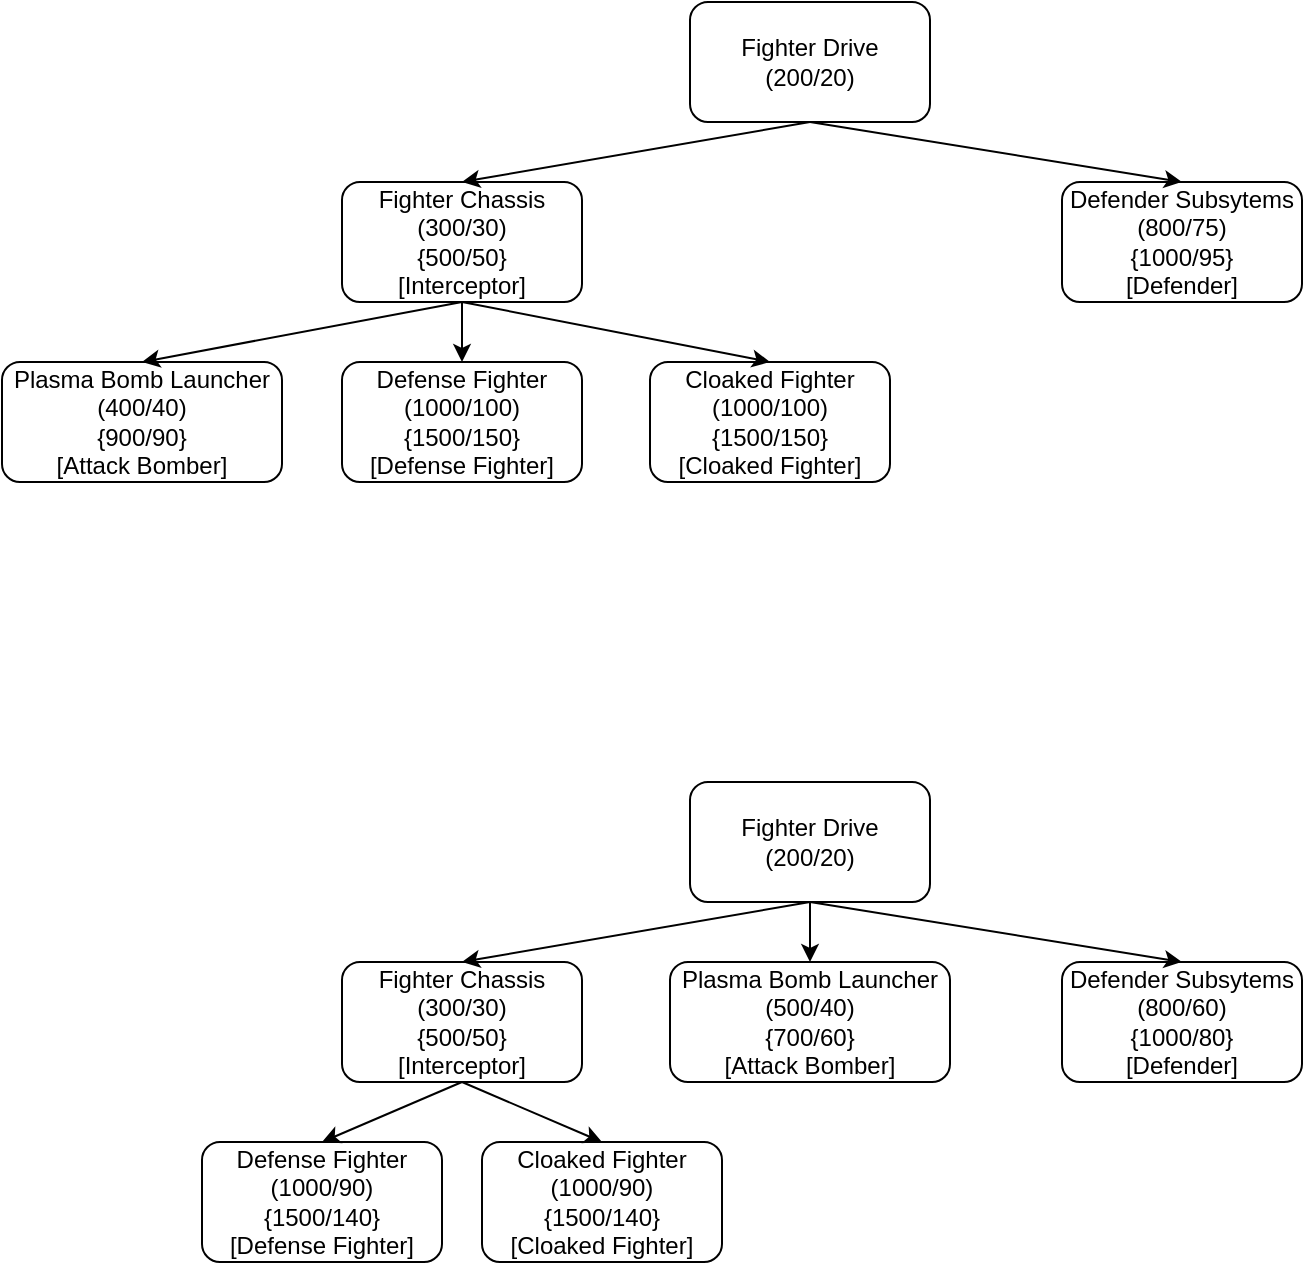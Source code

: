<mxfile version="13.0.5" type="onedrive"><diagram id="C5RBs43oDa-KdzZeNtuy" name="Page-1"><mxGraphModel dx="1577" dy="1085" grid="1" gridSize="10" guides="1" tooltips="1" connect="1" arrows="1" fold="1" page="1" pageScale="1" pageWidth="827" pageHeight="1169" math="0" shadow="0"><root><mxCell id="WIyWlLk6GJQsqaUBKTNV-0"/><mxCell id="WIyWlLk6GJQsqaUBKTNV-1" parent="WIyWlLk6GJQsqaUBKTNV-0"/><mxCell id="iddNs5TEefaRKRITeVFb-0" value="Fighter Drive&lt;br&gt;(200/20)" style="rounded=1;whiteSpace=wrap;html=1;" parent="WIyWlLk6GJQsqaUBKTNV-1" vertex="1"><mxGeometry x="354" y="60" width="120" height="60" as="geometry"/></mxCell><mxCell id="iddNs5TEefaRKRITeVFb-1" value="Fighter Chassis&lt;br&gt;(300/30)&lt;br&gt;{500/50}&lt;br&gt;[Interceptor]" style="rounded=1;whiteSpace=wrap;html=1;" parent="WIyWlLk6GJQsqaUBKTNV-1" vertex="1"><mxGeometry x="180" y="150" width="120" height="60" as="geometry"/></mxCell><mxCell id="iddNs5TEefaRKRITeVFb-2" value="Defender Subsytems&lt;br&gt;(800/75)&lt;br&gt;{1000/95}&lt;br&gt;[Defender]" style="rounded=1;whiteSpace=wrap;html=1;" parent="WIyWlLk6GJQsqaUBKTNV-1" vertex="1"><mxGeometry x="540" y="150" width="120" height="60" as="geometry"/></mxCell><mxCell id="iddNs5TEefaRKRITeVFb-3" value="Plasma Bomb Launcher&lt;br&gt;(400/40)&lt;br&gt;{900/90}&lt;br&gt;[Attack Bomber]" style="rounded=1;whiteSpace=wrap;html=1;" parent="WIyWlLk6GJQsqaUBKTNV-1" vertex="1"><mxGeometry x="10" y="240" width="140" height="60" as="geometry"/></mxCell><mxCell id="iddNs5TEefaRKRITeVFb-4" value="Defense Fighter&lt;br&gt;(1000/100)&lt;br&gt;{1500/150}&lt;br&gt;[Defense Fighter]" style="rounded=1;whiteSpace=wrap;html=1;" parent="WIyWlLk6GJQsqaUBKTNV-1" vertex="1"><mxGeometry x="180" y="240" width="120" height="60" as="geometry"/></mxCell><mxCell id="iddNs5TEefaRKRITeVFb-5" value="Cloaked Fighter&lt;br&gt;(1000/100)&lt;br&gt;{1500/150}&lt;br&gt;[Cloaked Fighter]" style="rounded=1;whiteSpace=wrap;html=1;" parent="WIyWlLk6GJQsqaUBKTNV-1" vertex="1"><mxGeometry x="334" y="240" width="120" height="60" as="geometry"/></mxCell><mxCell id="iddNs5TEefaRKRITeVFb-6" value="" style="endArrow=classic;html=1;exitX=0.5;exitY=1;exitDx=0;exitDy=0;entryX=0.5;entryY=0;entryDx=0;entryDy=0;" parent="WIyWlLk6GJQsqaUBKTNV-1" source="iddNs5TEefaRKRITeVFb-0" target="iddNs5TEefaRKRITeVFb-1" edge="1"><mxGeometry width="50" height="50" relative="1" as="geometry"><mxPoint x="390" y="370" as="sourcePoint"/><mxPoint x="440" y="320" as="targetPoint"/></mxGeometry></mxCell><mxCell id="iddNs5TEefaRKRITeVFb-9" value="" style="endArrow=classic;html=1;exitX=0.5;exitY=1;exitDx=0;exitDy=0;entryX=0.5;entryY=0;entryDx=0;entryDy=0;" parent="WIyWlLk6GJQsqaUBKTNV-1" source="iddNs5TEefaRKRITeVFb-1" target="iddNs5TEefaRKRITeVFb-3" edge="1"><mxGeometry width="50" height="50" relative="1" as="geometry"><mxPoint x="390" y="370" as="sourcePoint"/><mxPoint x="440" y="320" as="targetPoint"/></mxGeometry></mxCell><mxCell id="iddNs5TEefaRKRITeVFb-10" value="" style="endArrow=classic;html=1;exitX=0.5;exitY=1;exitDx=0;exitDy=0;entryX=0.5;entryY=0;entryDx=0;entryDy=0;" parent="WIyWlLk6GJQsqaUBKTNV-1" source="iddNs5TEefaRKRITeVFb-1" target="iddNs5TEefaRKRITeVFb-4" edge="1"><mxGeometry width="50" height="50" relative="1" as="geometry"><mxPoint x="250" y="220" as="sourcePoint"/><mxPoint x="90" y="250" as="targetPoint"/></mxGeometry></mxCell><mxCell id="iddNs5TEefaRKRITeVFb-11" value="" style="endArrow=classic;html=1;exitX=0.5;exitY=1;exitDx=0;exitDy=0;entryX=0.5;entryY=0;entryDx=0;entryDy=0;" parent="WIyWlLk6GJQsqaUBKTNV-1" source="iddNs5TEefaRKRITeVFb-1" target="iddNs5TEefaRKRITeVFb-5" edge="1"><mxGeometry width="50" height="50" relative="1" as="geometry"><mxPoint x="260" y="230" as="sourcePoint"/><mxPoint x="100" y="260" as="targetPoint"/></mxGeometry></mxCell><mxCell id="iddNs5TEefaRKRITeVFb-12" value="" style="endArrow=classic;html=1;exitX=0.5;exitY=1;exitDx=0;exitDy=0;entryX=0.5;entryY=0;entryDx=0;entryDy=0;" parent="WIyWlLk6GJQsqaUBKTNV-1" source="iddNs5TEefaRKRITeVFb-0" target="iddNs5TEefaRKRITeVFb-2" edge="1"><mxGeometry width="50" height="50" relative="1" as="geometry"><mxPoint x="364" y="130" as="sourcePoint"/><mxPoint x="310" y="160" as="targetPoint"/></mxGeometry></mxCell><mxCell id="bPGfTCtZMOl9NvqdLxf2-0" value="Fighter Drive&lt;br&gt;(200/20)" style="rounded=1;whiteSpace=wrap;html=1;" vertex="1" parent="WIyWlLk6GJQsqaUBKTNV-1"><mxGeometry x="354" y="450" width="120" height="60" as="geometry"/></mxCell><mxCell id="bPGfTCtZMOl9NvqdLxf2-1" value="Fighter Chassis&lt;br&gt;(300/30)&lt;br&gt;{500/50}&lt;br&gt;[Interceptor]" style="rounded=1;whiteSpace=wrap;html=1;" vertex="1" parent="WIyWlLk6GJQsqaUBKTNV-1"><mxGeometry x="180" y="540" width="120" height="60" as="geometry"/></mxCell><mxCell id="bPGfTCtZMOl9NvqdLxf2-2" value="Defender Subsytems&lt;br&gt;(800/60)&lt;br&gt;{1000/80}&lt;br&gt;[Defender]" style="rounded=1;whiteSpace=wrap;html=1;" vertex="1" parent="WIyWlLk6GJQsqaUBKTNV-1"><mxGeometry x="540" y="540" width="120" height="60" as="geometry"/></mxCell><mxCell id="bPGfTCtZMOl9NvqdLxf2-3" value="Plasma Bomb Launcher&lt;br&gt;(500/40)&lt;br&gt;{700/60}&lt;br&gt;[Attack Bomber]" style="rounded=1;whiteSpace=wrap;html=1;" vertex="1" parent="WIyWlLk6GJQsqaUBKTNV-1"><mxGeometry x="344" y="540" width="140" height="60" as="geometry"/></mxCell><mxCell id="bPGfTCtZMOl9NvqdLxf2-4" value="Defense Fighter&lt;br&gt;(1000/90)&lt;br&gt;{1500/140}&lt;br&gt;[Defense Fighter]" style="rounded=1;whiteSpace=wrap;html=1;" vertex="1" parent="WIyWlLk6GJQsqaUBKTNV-1"><mxGeometry x="110" y="630" width="120" height="60" as="geometry"/></mxCell><mxCell id="bPGfTCtZMOl9NvqdLxf2-5" value="Cloaked Fighter&lt;br&gt;(1000/90)&lt;br&gt;{1500/140}&lt;br&gt;[Cloaked Fighter]" style="rounded=1;whiteSpace=wrap;html=1;" vertex="1" parent="WIyWlLk6GJQsqaUBKTNV-1"><mxGeometry x="250" y="630" width="120" height="60" as="geometry"/></mxCell><mxCell id="bPGfTCtZMOl9NvqdLxf2-6" value="" style="endArrow=classic;html=1;exitX=0.5;exitY=1;exitDx=0;exitDy=0;entryX=0.5;entryY=0;entryDx=0;entryDy=0;" edge="1" parent="WIyWlLk6GJQsqaUBKTNV-1" source="bPGfTCtZMOl9NvqdLxf2-0" target="bPGfTCtZMOl9NvqdLxf2-1"><mxGeometry width="50" height="50" relative="1" as="geometry"><mxPoint x="390" y="760" as="sourcePoint"/><mxPoint x="440" y="710" as="targetPoint"/></mxGeometry></mxCell><mxCell id="bPGfTCtZMOl9NvqdLxf2-7" value="" style="endArrow=classic;html=1;exitX=0.5;exitY=1;exitDx=0;exitDy=0;entryX=0.5;entryY=0;entryDx=0;entryDy=0;" edge="1" parent="WIyWlLk6GJQsqaUBKTNV-1" source="bPGfTCtZMOl9NvqdLxf2-0" target="bPGfTCtZMOl9NvqdLxf2-3"><mxGeometry width="50" height="50" relative="1" as="geometry"><mxPoint x="390" y="760" as="sourcePoint"/><mxPoint x="440" y="710" as="targetPoint"/></mxGeometry></mxCell><mxCell id="bPGfTCtZMOl9NvqdLxf2-8" value="" style="endArrow=classic;html=1;exitX=0.5;exitY=1;exitDx=0;exitDy=0;entryX=0.5;entryY=0;entryDx=0;entryDy=0;" edge="1" parent="WIyWlLk6GJQsqaUBKTNV-1" source="bPGfTCtZMOl9NvqdLxf2-1" target="bPGfTCtZMOl9NvqdLxf2-4"><mxGeometry width="50" height="50" relative="1" as="geometry"><mxPoint x="250" y="610" as="sourcePoint"/><mxPoint x="90" y="640" as="targetPoint"/></mxGeometry></mxCell><mxCell id="bPGfTCtZMOl9NvqdLxf2-9" value="" style="endArrow=classic;html=1;exitX=0.5;exitY=1;exitDx=0;exitDy=0;entryX=0.5;entryY=0;entryDx=0;entryDy=0;" edge="1" parent="WIyWlLk6GJQsqaUBKTNV-1" source="bPGfTCtZMOl9NvqdLxf2-1" target="bPGfTCtZMOl9NvqdLxf2-5"><mxGeometry width="50" height="50" relative="1" as="geometry"><mxPoint x="260" y="620" as="sourcePoint"/><mxPoint x="100" y="650" as="targetPoint"/></mxGeometry></mxCell><mxCell id="bPGfTCtZMOl9NvqdLxf2-10" value="" style="endArrow=classic;html=1;exitX=0.5;exitY=1;exitDx=0;exitDy=0;entryX=0.5;entryY=0;entryDx=0;entryDy=0;" edge="1" parent="WIyWlLk6GJQsqaUBKTNV-1" source="bPGfTCtZMOl9NvqdLxf2-0" target="bPGfTCtZMOl9NvqdLxf2-2"><mxGeometry width="50" height="50" relative="1" as="geometry"><mxPoint x="364" y="520" as="sourcePoint"/><mxPoint x="310" y="550" as="targetPoint"/></mxGeometry></mxCell></root></mxGraphModel></diagram></mxfile>